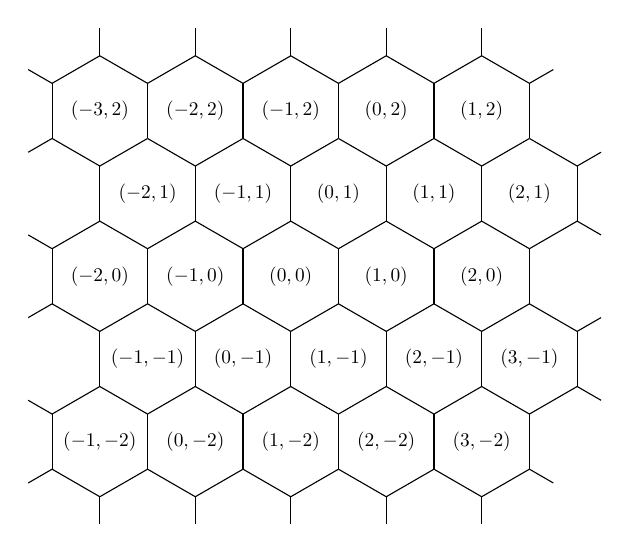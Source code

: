 \begin{tikzpicture}[scale=0.7,  transform shape]
\tikzstyle{external coordinate} = []
\tikzstyle{internal coordinate} = []
\tikzstyle{hexalabel} = []
\tikzstyle{border coordinate} = []
\tikzstyle{internal hexagon} = []
\tikzstyle{external hexagon} = []
\tikzstyle{internal vertex} = [inner sep=2, draw, circle, fill=red]
\tikzstyle{border vertex} = [inner sep=2, draw, circle, fill=blue]
\tikzstyle{border edge} = [draw, color=black]
\tikzstyle{internal edge} = [draw, color=black]
\tikzstyle{external edge} = [draw, color=green]
\coordinate[border coordinate] (c_1) at (0.0, 0.0);
\coordinate[border coordinate] (c_2) at (0.866, 0.5);
\coordinate[border coordinate] (c_3) at (1.732, 0.0);
\coordinate[internal coordinate] (c_4) at (1.732, -1.0);
\coordinate[border coordinate] (c_5) at (0.866, -1.5);
\coordinate[border coordinate] (c_6) at (0.0, -1.0);
\coordinate[border coordinate] (c_7) at (2.598, 0.5);
\coordinate[border coordinate] (c_8) at (3.464, 0.0);
\coordinate[internal coordinate] (c_9) at (3.464, -1.0);
\coordinate[internal coordinate] (c_10) at (2.598, -1.5);
\coordinate[border coordinate] (c_11) at (4.33, 0.5);
\coordinate[border coordinate] (c_12) at (5.196, 0.0);
\coordinate[internal coordinate] (c_13) at (5.196, -1.0);
\coordinate[internal coordinate] (c_14) at (4.33, -1.5);
\coordinate[border coordinate] (c_15) at (6.062, 0.5);
\coordinate[border coordinate] (c_16) at (6.928, 0.0);
\coordinate[internal coordinate] (c_17) at (6.928, -1.0);
\coordinate[internal coordinate] (c_18) at (6.062, -1.5);
\coordinate[border coordinate] (c_19) at (7.794, 0.5);
\coordinate[border coordinate] (c_20) at (8.66, 0.0);
\coordinate[border coordinate] (c_21) at (8.66, -1.0);
\coordinate[internal coordinate] (c_22) at (7.794, -1.5);
\coordinate[internal coordinate] (c_23) at (2.598, -2.5);
\coordinate[internal coordinate] (c_24) at (1.732, -3.0);
\coordinate[border coordinate] (c_25) at (0.866, -2.5);
\coordinate[internal coordinate] (c_26) at (4.33, -2.5);
\coordinate[internal coordinate] (c_27) at (3.464, -3.0);
\coordinate[internal coordinate] (c_28) at (6.062, -2.5);
\coordinate[internal coordinate] (c_29) at (5.196, -3.0);
\coordinate[internal coordinate] (c_30) at (7.794, -2.5);
\coordinate[internal coordinate] (c_31) at (6.928, -3.0);
\coordinate[border coordinate] (c_32) at (9.526, -1.5);
\coordinate[border coordinate] (c_33) at (9.526, -2.5);
\coordinate[border coordinate] (c_34) at (8.66, -3.0);
\coordinate[border coordinate] (c_35) at (0.0, -3.0);
\coordinate[internal coordinate] (c_36) at (1.732, -4.0);
\coordinate[border coordinate] (c_37) at (0.866, -4.5);
\coordinate[border coordinate] (c_38) at (0.0, -4.0);
\coordinate[internal coordinate] (c_39) at (3.464, -4.0);
\coordinate[internal coordinate] (c_40) at (2.598, -4.5);
\coordinate[internal coordinate] (c_41) at (5.196, -4.0);
\coordinate[internal coordinate] (c_42) at (4.33, -4.5);
\coordinate[internal coordinate] (c_43) at (6.928, -4.0);
\coordinate[internal coordinate] (c_44) at (6.062, -4.5);
\coordinate[border coordinate] (c_45) at (8.66, -4.0);
\coordinate[internal coordinate] (c_46) at (7.794, -4.5);
\coordinate[internal coordinate] (c_47) at (2.598, -5.5);
\coordinate[internal coordinate] (c_48) at (1.732, -6.0);
\coordinate[border coordinate] (c_49) at (0.866, -5.5);
\coordinate[internal coordinate] (c_50) at (4.33, -5.5);
\coordinate[internal coordinate] (c_51) at (3.464, -6.0);
\coordinate[internal coordinate] (c_52) at (6.062, -5.5);
\coordinate[internal coordinate] (c_53) at (5.196, -6.0);
\coordinate[internal coordinate] (c_54) at (7.794, -5.5);
\coordinate[internal coordinate] (c_55) at (6.928, -6.0);
\coordinate[border coordinate] (c_56) at (9.526, -4.5);
\coordinate[border coordinate] (c_57) at (9.526, -5.5);
\coordinate[border coordinate] (c_58) at (8.66, -6.0);
\coordinate[border coordinate] (c_59) at (0.0, -6.0);
\coordinate[border coordinate] (c_60) at (1.732, -7.0);
\coordinate[border coordinate] (c_61) at (0.866, -7.5);
\coordinate[border coordinate] (c_62) at (0.0, -7.0);
\coordinate[border coordinate] (c_63) at (3.464, -7.0);
\coordinate[border coordinate] (c_64) at (2.598, -7.5);
\coordinate[border coordinate] (c_65) at (5.196, -7.0);
\coordinate[border coordinate] (c_66) at (4.33, -7.5);
\coordinate[border coordinate] (c_67) at (6.928, -7.0);
\coordinate[border coordinate] (c_68) at (6.062, -7.5);
\coordinate[border coordinate] (c_69) at (8.66, -7.0);
\coordinate[border coordinate] (c_70) at (7.794, -7.5);
\path[internal hexagon] (c_1) -- (c_2) -- (c_3) -- (c_4) -- (c_5) -- (c_6) -- cycle;
\node[hexalabel] at (0.866, -0.5) {$(-3, 2)$};
\path[internal hexagon] (c_3) -- (c_7) -- (c_8) -- (c_9) -- (c_10) -- (c_4) -- cycle;
\node[hexalabel] at (2.598, -0.5) {$(-2, 2)$};
\path[internal hexagon] (c_8) -- (c_11) -- (c_12) -- (c_13) -- (c_14) -- (c_9) -- cycle;
\node[hexalabel] at (4.33, -0.5) {$(-1, 2)$};
\path[internal hexagon] (c_12) -- (c_15) -- (c_16) -- (c_17) -- (c_18) -- (c_13) -- cycle;
\node[hexalabel] at (6.062, -0.5) {$(0, 2)$};
\path[internal hexagon] (c_16) -- (c_19) -- (c_20) -- (c_21) -- (c_22) -- (c_17) -- cycle;
\node[hexalabel] at (7.794, -0.5) {$(1, 2)$};
\path[internal hexagon] (c_5) -- (c_4) -- (c_10) -- (c_23) -- (c_24) -- (c_25) -- cycle;
\node[hexalabel] at (1.732, -2.0) {$(-2, 1)$};
\path[internal hexagon] (c_10) -- (c_9) -- (c_14) -- (c_26) -- (c_27) -- (c_23) -- cycle;
\node[hexalabel] at (3.464, -2.0) {$(-1, 1)$};
\path[internal hexagon] (c_14) -- (c_13) -- (c_18) -- (c_28) -- (c_29) -- (c_26) -- cycle;
\node[hexalabel] at (5.196, -2.0) {$(0, 1)$};
\path[internal hexagon] (c_18) -- (c_17) -- (c_22) -- (c_30) -- (c_31) -- (c_28) -- cycle;
\node[hexalabel] at (6.928, -2.0) {$(1, 1)$};
\path[internal hexagon] (c_22) -- (c_21) -- (c_32) -- (c_33) -- (c_34) -- (c_30) -- cycle;
\node[hexalabel] at (8.66, -2.0) {$(2, 1)$};
\path[internal hexagon] (c_35) -- (c_25) -- (c_24) -- (c_36) -- (c_37) -- (c_38) -- cycle;
\node[hexalabel] at (0.866, -3.5) {$(-2, 0)$};
\path[internal hexagon] (c_24) -- (c_23) -- (c_27) -- (c_39) -- (c_40) -- (c_36) -- cycle;
\node[hexalabel] at (2.598, -3.5) {$(-1, 0)$};
\path[internal hexagon] (c_27) -- (c_26) -- (c_29) -- (c_41) -- (c_42) -- (c_39) -- cycle;
\node[hexalabel] at (4.33, -3.5) {$(0, 0)$};
\path[internal hexagon] (c_29) -- (c_28) -- (c_31) -- (c_43) -- (c_44) -- (c_41) -- cycle;
\node[hexalabel] at (6.062, -3.5) {$(1, 0)$};
\path[internal hexagon] (c_31) -- (c_30) -- (c_34) -- (c_45) -- (c_46) -- (c_43) -- cycle;
\node[hexalabel] at (7.794, -3.5) {$(2, 0)$};
\path[internal hexagon] (c_37) -- (c_36) -- (c_40) -- (c_47) -- (c_48) -- (c_49) -- cycle;
\node[hexalabel] at (1.732, -5.0) {$(-1, -1)$};
\path[internal hexagon] (c_40) -- (c_39) -- (c_42) -- (c_50) -- (c_51) -- (c_47) -- cycle;
\node[hexalabel] at (3.464, -5.0) {$(0, -1)$};
\path[internal hexagon] (c_42) -- (c_41) -- (c_44) -- (c_52) -- (c_53) -- (c_50) -- cycle;
\node[hexalabel] at (5.196, -5.0) {$(1, -1)$};
\path[internal hexagon] (c_44) -- (c_43) -- (c_46) -- (c_54) -- (c_55) -- (c_52) -- cycle;
\node[hexalabel] at (6.928, -5.0) {$(2, -1)$};
\path[internal hexagon] (c_46) -- (c_45) -- (c_56) -- (c_57) -- (c_58) -- (c_54) -- cycle;
\node[hexalabel] at (8.66, -5.0) {$(3, -1)$};
\path[internal hexagon] (c_59) -- (c_49) -- (c_48) -- (c_60) -- (c_61) -- (c_62) -- cycle;
\node[hexalabel] at (0.866, -6.5) {$(-1, -2)$};
\path[internal hexagon] (c_48) -- (c_47) -- (c_51) -- (c_63) -- (c_64) -- (c_60) -- cycle;
\node[hexalabel] at (2.598, -6.5) {$(0, -2)$};
\path[internal hexagon] (c_51) -- (c_50) -- (c_53) -- (c_65) -- (c_66) -- (c_63) -- cycle;
\node[hexalabel] at (4.33, -6.5) {$(1, -2)$};
\path[internal hexagon] (c_53) -- (c_52) -- (c_55) -- (c_67) -- (c_68) -- (c_65) -- cycle;
\node[hexalabel] at (6.062, -6.5) {$(2, -2)$};
\path[internal hexagon] (c_55) -- (c_54) -- (c_58) -- (c_69) -- (c_70) -- (c_67) -- cycle;
\node[hexalabel] at (7.794, -6.5) {$(3, -2)$};
%
% \path[draw] (9.5, -0.5) -- (11, -0.5);
% \node[hexalabel] at ({11+0.7}, -0.5) {$\eta = 2$};
% \path[draw] (10.5, -2.0) -- (12, -2.0);
% \node[hexalabel] at ({12+0.7}, -2.0) {$\eta = 1$};
% \path[draw] (9.5, -3.5) -- (11, -3.5);
% \node[hexalabel] at ({11+0.7}, -3.5) {$\eta = 0$};
% \path[draw] (10.5, -5.0) -- (12, -5.0);
% \node[hexalabel] at ({12+0.9}, -5.0) {$\eta = -1$};
% \path[draw] (9.5, -6.5) -- (11, -6.5);
% \node[hexalabel] at ({11+0.9}, -6.5) {$\eta = -2$};
%
% \path[draw] (7.794 + 0.8*-0.866, -6.5 + 0.8*-1.5) -- ({7.794 + 1.5*-0.866}, {-6.5 + 1.5*-1.5});
% \node[hexalabel, rotate=60] at ({7.794 + 1.9*-0.866}, {-6.5 + 1.9*-1.5}) {$\xi = 3$};
% \path[draw] (6.062 + 0.8*-0.866, -6.5 + 0.8*-1.5) -- ({6.062 + 1.5*-0.866}, {-6.5 + 1.5*-1.5});
% \node[hexalabel, rotate=60] at ({6.062 + 1.9*-0.866}, {-6.5 + 1.9*-1.5}) {$\xi = 2$};
% \path[draw] (4.33 + 0.8*-0.866, -6.5 + 0.8*-1.5) -- ({4.33 + 1.5*-0.866}, {-6.5 + 1.5*-1.5});
% \node[hexalabel, rotate=60] at ({4.33 + 1.9*-0.866}, {-6.5 + 1.9*-1.5}) {$\xi = 1$};
% \path[draw] (2.598 + 0.8*-0.866, -6.5 + 0.8*-1.5) -- ({2.598 + 1.5*-0.866}, {-6.5 + 1.5*-1.5});
% \node[hexalabel, rotate=60] at ({2.598 + 1.9*-0.866}, {-6.5 + 1.9*-1.5}) {$\xi = 0$};
% \path[draw] (0.866 + 0.8*-0.866, -6.5 + 0.8*-1.5) -- ({0.866 + 1.5*-0.866}, {-6.5 + 1.5*-1.5});
% \node[hexalabel, rotate=60] at ({0.866 + 2*-0.866}, {-6.5 + 2*-1.5}) {$\xi = -1$};
%
% \path[draw] (7.794 + 0.8*-0.866, -0.5 + 0.8*1.5) -- ({7.794 + 1.5*-0.866}, {-0.5 + 1.5*1.5});
% \node[hexalabel, rotate=-60] at ({7.794 + 1.9*-0.866}, {-0.5 + 1.9*1.5}) {$\zeta = 3$};
% \path[draw] (6.062 + 0.8*-0.866, -0.5 + 0.8*1.5) -- ({6.062 + 1.5*-0.866}, {-0.5 + 1.5*1.5});
% \node[hexalabel, rotate=-60] at ({6.062 + 1.9*-0.866}, {-0.5 + 1.9*1.5}) {$\zeta = 2$};
% \path[draw] (4.33 + 0.8*-0.866, -0.5 + 0.8*1.5) -- ({4.33 + 1.5*-0.866}, {-0.5 + 1.5*1.5});
% \node[hexalabel, rotate=-60] at ({4.33 + 1.9*-0.866}, {-0.5 + 1.9*1.5}) {$\zeta = 1$};
% \path[draw] (2.598 + 0.8*-0.866, -0.5 + 0.8*1.5) -- ({2.598 + 1.5*-0.866}, {-0.5 + 1.5*1.5});
% \node[hexalabel, rotate=-60] at ({2.598 + 1.9*-0.866}, {-0.5 + 1.9*1.5}) {$\zeta = 0$};
% \path[draw] (0.866 + 0.8*-0.866, -0.5 + 0.8*1.5) -- ({0.866 + 1.5*-0.866}, {-0.5 + 1.5*1.5});
% \node[hexalabel, rotate=-60] at ({0.866 + 2*-0.866}, {-0.5 + 2*1.5}) {$\zeta = -1$};
%
\path[border edge] (c_1) -- (c_2);
\path[border edge] (c_2) -- (c_3);
\path[internal edge] (c_3) -- (c_4);
\path[internal edge] (c_4) -- (c_5);
\path[border edge] (c_5) -- (c_6);
\path[border edge] (c_6) -- (c_1);
\path[border edge] (c_3) -- (c_7);
\path[border edge] (c_7) -- (c_8);
\path[internal edge] (c_8) -- (c_9);
\path[internal edge] (c_9) -- (c_10);
\path[internal edge] (c_10) -- (c_4);
\path[border edge] (c_8) -- (c_11);
\path[border edge] (c_11) -- (c_12);
\path[internal edge] (c_12) -- (c_13);
\path[internal edge] (c_13) -- (c_14);
\path[internal edge] (c_14) -- (c_9);
\path[border edge] (c_12) -- (c_15);
\path[border edge] (c_15) -- (c_16);
\path[internal edge] (c_16) -- (c_17);
\path[internal edge] (c_17) -- (c_18);
\path[internal edge] (c_18) -- (c_13);
\path[border edge] (c_16) -- (c_19);
\path[border edge] (c_19) -- (c_20);
\path[border edge] (c_20) -- (c_21);
\path[internal edge] (c_21) -- (c_22);
\path[internal edge] (c_22) -- (c_17);
\path[internal edge] (c_10) -- (c_23);
\path[internal edge] (c_23) -- (c_24);
\path[internal edge] (c_24) -- (c_25);
\path[border edge] (c_25) -- (c_5);
\path[internal edge] (c_14) -- (c_26);
\path[internal edge] (c_26) -- (c_27);
\path[internal edge] (c_27) -- (c_23);
\path[internal edge] (c_18) -- (c_28);
\path[internal edge] (c_28) -- (c_29);
\path[internal edge] (c_29) -- (c_26);
\path[internal edge] (c_22) -- (c_30);
\path[internal edge] (c_30) -- (c_31);
\path[internal edge] (c_31) -- (c_28);
\path[border edge] (c_21) -- (c_32);
\path[border edge] (c_32) -- (c_33);
\path[border edge] (c_33) -- (c_34);
\path[internal edge] (c_34) -- (c_30);
\path[border edge] (c_35) -- (c_25);
\path[internal edge] (c_24) -- (c_36);
\path[internal edge] (c_36) -- (c_37);
\path[border edge] (c_37) -- (c_38);
\path[border edge] (c_38) -- (c_35);
\path[internal edge] (c_27) -- (c_39);
\path[internal edge] (c_39) -- (c_40);
\path[internal edge] (c_40) -- (c_36);
\path[internal edge] (c_29) -- (c_41);
\path[internal edge] (c_41) -- (c_42);
\path[internal edge] (c_42) -- (c_39);
\path[internal edge] (c_31) -- (c_43);
\path[internal edge] (c_43) -- (c_44);
\path[internal edge] (c_44) -- (c_41);
\path[border edge] (c_34) -- (c_45);
\path[internal edge] (c_45) -- (c_46);
\path[internal edge] (c_46) -- (c_43);
\path[internal edge] (c_40) -- (c_47);
\path[internal edge] (c_47) -- (c_48);
\path[internal edge] (c_48) -- (c_49);
\path[border edge] (c_49) -- (c_37);
\path[internal edge] (c_42) -- (c_50);
\path[internal edge] (c_50) -- (c_51);
\path[internal edge] (c_51) -- (c_47);
\path[internal edge] (c_44) -- (c_52);
\path[internal edge] (c_52) -- (c_53);
\path[internal edge] (c_53) -- (c_50);
\path[internal edge] (c_46) -- (c_54);
\path[internal edge] (c_54) -- (c_55);
\path[internal edge] (c_55) -- (c_52);
\path[border edge] (c_45) -- (c_56);
\path[border edge] (c_56) -- (c_57);
\path[border edge] (c_57) -- (c_58);
\path[internal edge] (c_58) -- (c_54);
\path[border edge] (c_59) -- (c_49);
\path[internal edge] (c_48) -- (c_60);
\path[border edge] (c_60) -- (c_61);
\path[border edge] (c_61) -- (c_62);
\path[border edge] (c_62) -- (c_59);
\path[internal edge] (c_51) -- (c_63);
\path[border edge] (c_63) -- (c_64);
\path[border edge] (c_64) -- (c_60);
\path[internal edge] (c_53) -- (c_65);
\path[border edge] (c_65) -- (c_66);
\path[border edge] (c_66) -- (c_63);
\path[internal edge] (c_55) -- (c_67);
\path[border edge] (c_67) -- (c_68);
\path[border edge] (c_68) -- (c_65);
\path[border edge] (c_58) -- (c_69);
\path[border edge] (c_69) -- (c_70);
\path[border edge] (c_70) -- (c_67);
\path[border edge] (c_70) -- ++(-90:0.5);
\path[border edge] (c_69) -- ++(-30:0.5);
\path[border edge] (c_68) -- ++(-90:0.5);
\path[border edge] (c_66) -- ++(-90:0.5);
\path[border edge] (c_64) -- ++(-90:0.5);
\path[border edge] (c_62) -- ++(-150:0.5);
\path[border edge] (c_61) -- ++(-90:0.5);
\path[border edge] (c_59) -- ++(150:0.5);
\path[border edge] (c_57) -- ++(-30:0.5);
\path[border edge] (c_56) -- ++(30:0.5);
\path[border edge] (c_38) -- ++(-150:0.5);
\path[border edge] (c_35) -- ++(150:0.5);
\path[border edge] (c_33) -- ++(-30:0.5);
\path[border edge] (c_32) -- ++(30:0.5);
\path[border edge] (c_7) -- ++(90:0.5);
\path[border edge] (c_6) -- ++(-150:0.5);
\path[border edge] (c_2) -- ++(90:0.5);
\path[border edge] (c_1) -- ++(150:0.5);
\path[border edge] (c_15) -- ++(90:0.5);
\path[border edge] (c_11) -- ++(90:0.5);
\path[border edge] (c_19) -- ++(90:0.5);
\path[border edge] (c_20) -- ++(30:0.5);
\end{tikzpicture}
